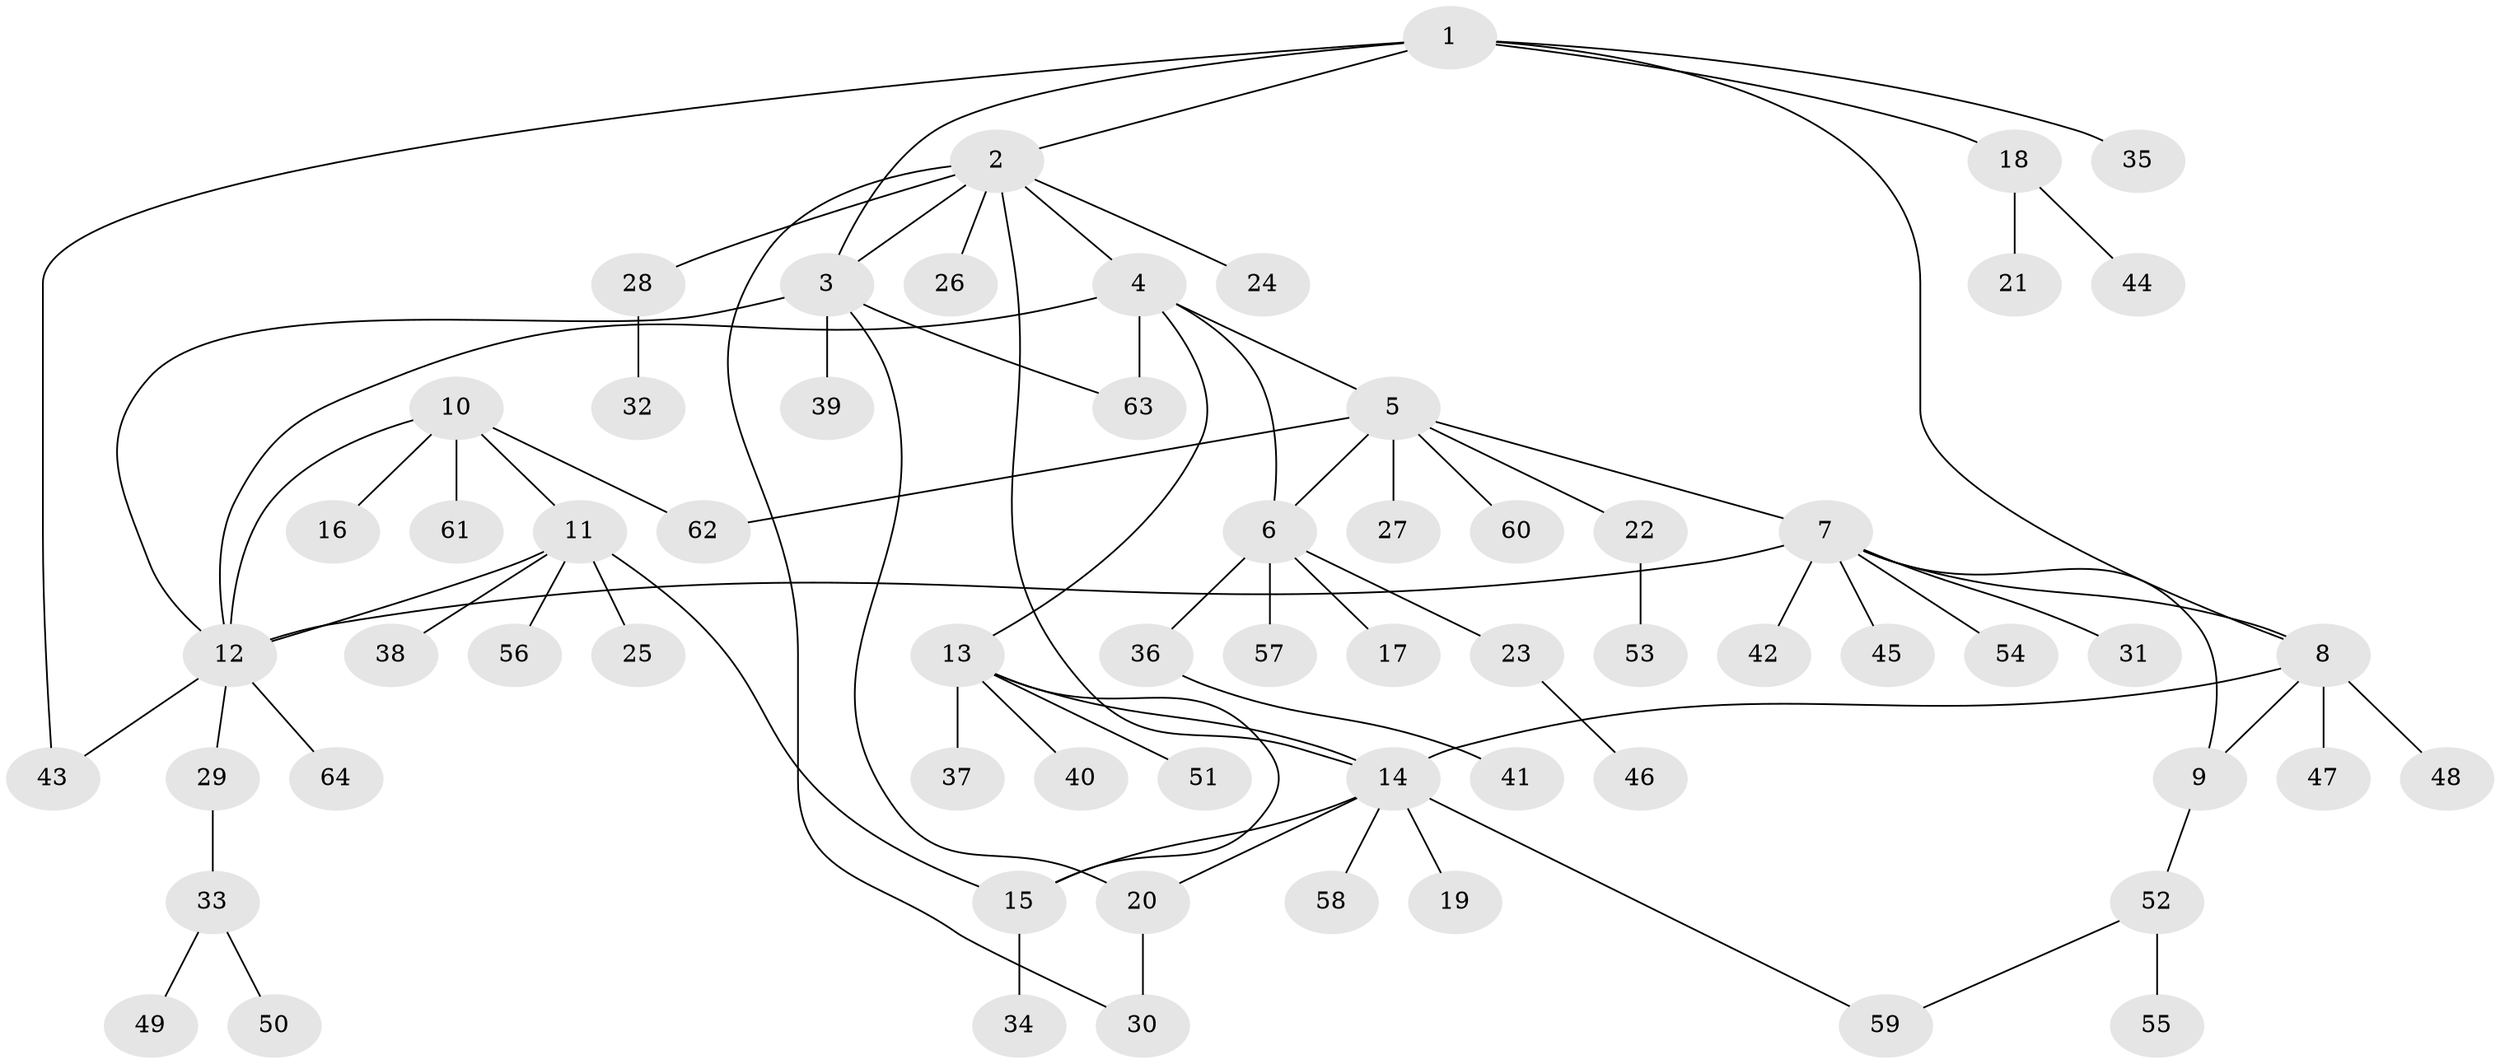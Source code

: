 // coarse degree distribution, {7: 0.06666666666666667, 3: 0.08888888888888889, 8: 0.022222222222222223, 1: 0.4666666666666667, 6: 0.044444444444444446, 5: 0.13333333333333333, 2: 0.15555555555555556, 4: 0.022222222222222223}
// Generated by graph-tools (version 1.1) at 2025/37/03/04/25 23:37:47]
// undirected, 64 vertices, 80 edges
graph export_dot {
  node [color=gray90,style=filled];
  1;
  2;
  3;
  4;
  5;
  6;
  7;
  8;
  9;
  10;
  11;
  12;
  13;
  14;
  15;
  16;
  17;
  18;
  19;
  20;
  21;
  22;
  23;
  24;
  25;
  26;
  27;
  28;
  29;
  30;
  31;
  32;
  33;
  34;
  35;
  36;
  37;
  38;
  39;
  40;
  41;
  42;
  43;
  44;
  45;
  46;
  47;
  48;
  49;
  50;
  51;
  52;
  53;
  54;
  55;
  56;
  57;
  58;
  59;
  60;
  61;
  62;
  63;
  64;
  1 -- 2;
  1 -- 3;
  1 -- 8;
  1 -- 18;
  1 -- 35;
  1 -- 43;
  2 -- 3;
  2 -- 4;
  2 -- 14;
  2 -- 24;
  2 -- 26;
  2 -- 28;
  2 -- 30;
  3 -- 12;
  3 -- 20;
  3 -- 39;
  3 -- 63;
  4 -- 5;
  4 -- 6;
  4 -- 12;
  4 -- 13;
  4 -- 63;
  5 -- 6;
  5 -- 7;
  5 -- 22;
  5 -- 27;
  5 -- 60;
  5 -- 62;
  6 -- 17;
  6 -- 23;
  6 -- 36;
  6 -- 57;
  7 -- 8;
  7 -- 9;
  7 -- 12;
  7 -- 31;
  7 -- 42;
  7 -- 45;
  7 -- 54;
  8 -- 9;
  8 -- 14;
  8 -- 47;
  8 -- 48;
  9 -- 52;
  10 -- 11;
  10 -- 12;
  10 -- 16;
  10 -- 61;
  10 -- 62;
  11 -- 12;
  11 -- 15;
  11 -- 25;
  11 -- 38;
  11 -- 56;
  12 -- 29;
  12 -- 43;
  12 -- 64;
  13 -- 14;
  13 -- 15;
  13 -- 37;
  13 -- 40;
  13 -- 51;
  14 -- 15;
  14 -- 19;
  14 -- 20;
  14 -- 58;
  14 -- 59;
  15 -- 34;
  18 -- 21;
  18 -- 44;
  20 -- 30;
  22 -- 53;
  23 -- 46;
  28 -- 32;
  29 -- 33;
  33 -- 49;
  33 -- 50;
  36 -- 41;
  52 -- 55;
  52 -- 59;
}
